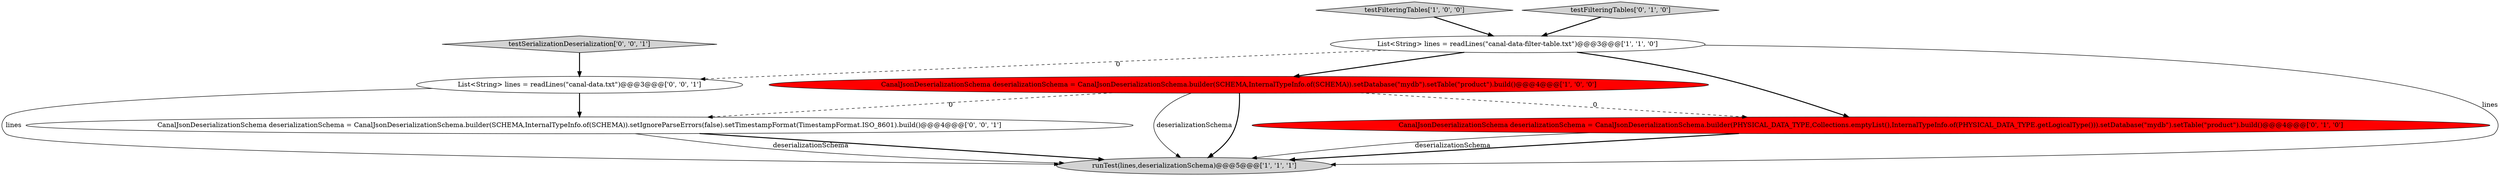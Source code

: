 digraph {
2 [style = filled, label = "testFilteringTables['1', '0', '0']", fillcolor = lightgray, shape = diamond image = "AAA0AAABBB1BBB"];
8 [style = filled, label = "testSerializationDeserialization['0', '0', '1']", fillcolor = lightgray, shape = diamond image = "AAA0AAABBB3BBB"];
4 [style = filled, label = "testFilteringTables['0', '1', '0']", fillcolor = lightgray, shape = diamond image = "AAA0AAABBB2BBB"];
0 [style = filled, label = "List<String> lines = readLines(\"canal-data-filter-table.txt\")@@@3@@@['1', '1', '0']", fillcolor = white, shape = ellipse image = "AAA0AAABBB1BBB"];
7 [style = filled, label = "List<String> lines = readLines(\"canal-data.txt\")@@@3@@@['0', '0', '1']", fillcolor = white, shape = ellipse image = "AAA0AAABBB3BBB"];
3 [style = filled, label = "CanalJsonDeserializationSchema deserializationSchema = CanalJsonDeserializationSchema.builder(SCHEMA,InternalTypeInfo.of(SCHEMA)).setDatabase(\"mydb\").setTable(\"product\").build()@@@4@@@['1', '0', '0']", fillcolor = red, shape = ellipse image = "AAA1AAABBB1BBB"];
5 [style = filled, label = "CanalJsonDeserializationSchema deserializationSchema = CanalJsonDeserializationSchema.builder(PHYSICAL_DATA_TYPE,Collections.emptyList(),InternalTypeInfo.of(PHYSICAL_DATA_TYPE.getLogicalType())).setDatabase(\"mydb\").setTable(\"product\").build()@@@4@@@['0', '1', '0']", fillcolor = red, shape = ellipse image = "AAA1AAABBB2BBB"];
6 [style = filled, label = "CanalJsonDeserializationSchema deserializationSchema = CanalJsonDeserializationSchema.builder(SCHEMA,InternalTypeInfo.of(SCHEMA)).setIgnoreParseErrors(false).setTimestampFormat(TimestampFormat.ISO_8601).build()@@@4@@@['0', '0', '1']", fillcolor = white, shape = ellipse image = "AAA0AAABBB3BBB"];
1 [style = filled, label = "runTest(lines,deserializationSchema)@@@5@@@['1', '1', '1']", fillcolor = lightgray, shape = ellipse image = "AAA0AAABBB1BBB"];
8->7 [style = bold, label=""];
0->3 [style = bold, label=""];
3->1 [style = solid, label="deserializationSchema"];
6->1 [style = bold, label=""];
5->1 [style = bold, label=""];
5->1 [style = solid, label="deserializationSchema"];
7->1 [style = solid, label="lines"];
3->5 [style = dashed, label="0"];
2->0 [style = bold, label=""];
3->6 [style = dashed, label="0"];
6->1 [style = solid, label="deserializationSchema"];
0->1 [style = solid, label="lines"];
3->1 [style = bold, label=""];
0->7 [style = dashed, label="0"];
7->6 [style = bold, label=""];
4->0 [style = bold, label=""];
0->5 [style = bold, label=""];
}
